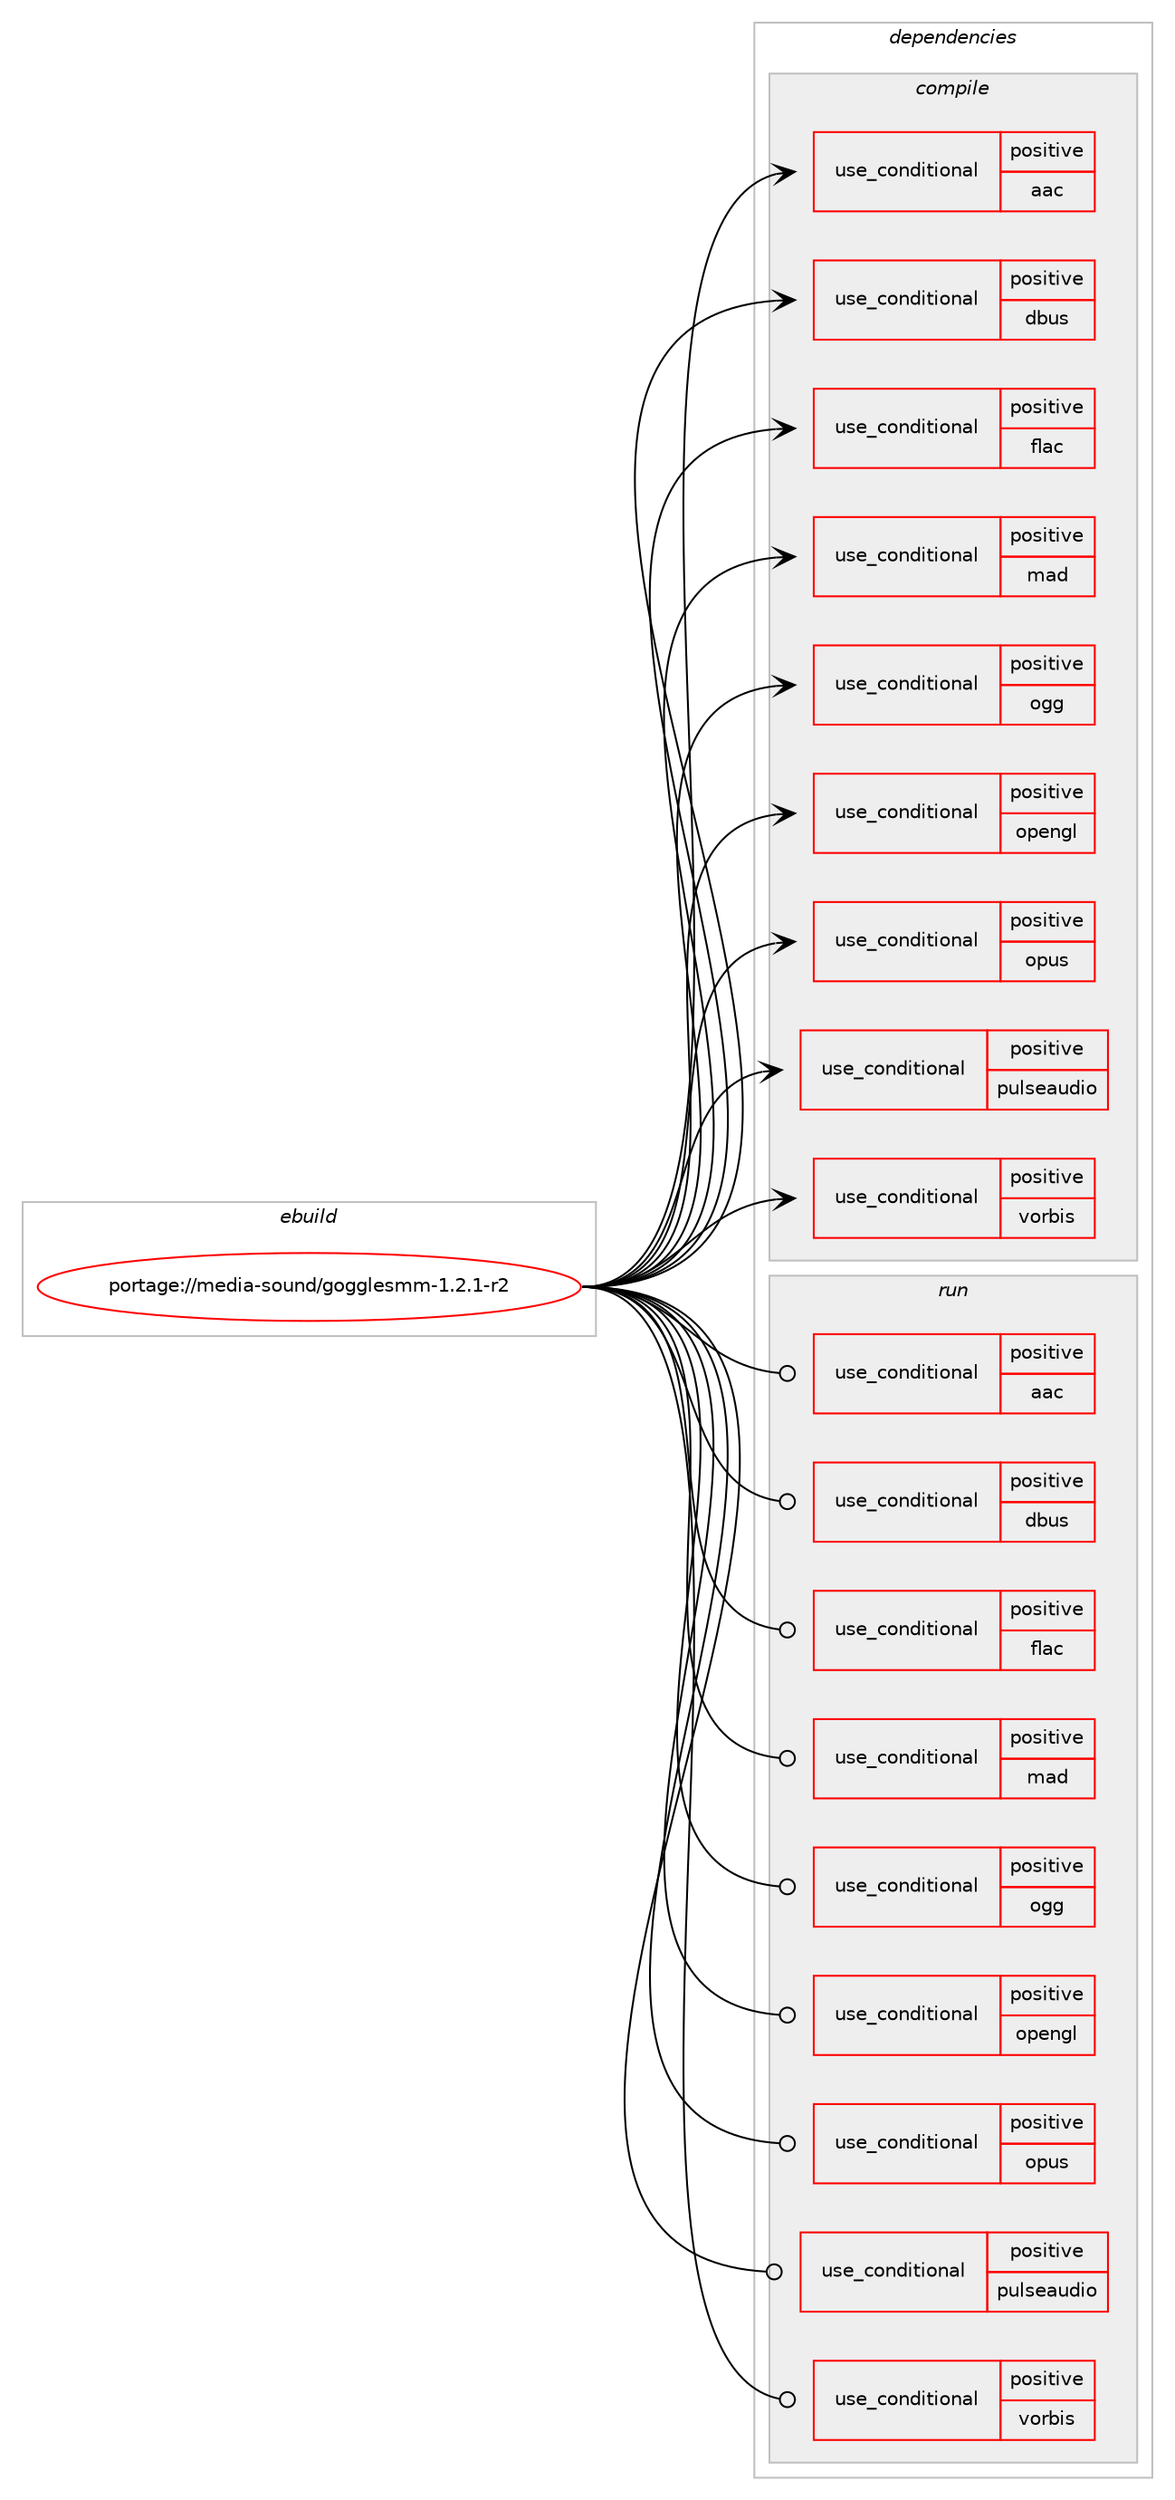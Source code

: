 digraph prolog {

# *************
# Graph options
# *************

newrank=true;
concentrate=true;
compound=true;
graph [rankdir=LR,fontname=Helvetica,fontsize=10,ranksep=1.5];#, ranksep=2.5, nodesep=0.2];
edge  [arrowhead=vee];
node  [fontname=Helvetica,fontsize=10];

# **********
# The ebuild
# **********

subgraph cluster_leftcol {
color=gray;
rank=same;
label=<<i>ebuild</i>>;
id [label="portage://media-sound/gogglesmm-1.2.1-r2", color=red, width=4, href="../media-sound/gogglesmm-1.2.1-r2.svg"];
}

# ****************
# The dependencies
# ****************

subgraph cluster_midcol {
color=gray;
label=<<i>dependencies</i>>;
subgraph cluster_compile {
fillcolor="#eeeeee";
style=filled;
label=<<i>compile</i>>;
subgraph cond77945 {
dependency163160 [label=<<TABLE BORDER="0" CELLBORDER="1" CELLSPACING="0" CELLPADDING="4"><TR><TD ROWSPAN="3" CELLPADDING="10">use_conditional</TD></TR><TR><TD>positive</TD></TR><TR><TD>aac</TD></TR></TABLE>>, shape=none, color=red];
# *** BEGIN UNKNOWN DEPENDENCY TYPE (TODO) ***
# dependency163160 -> package_dependency(portage://media-sound/gogglesmm-1.2.1-r2,install,no,media-libs,faad2,none,[,,],[],[])
# *** END UNKNOWN DEPENDENCY TYPE (TODO) ***

}
id:e -> dependency163160:w [weight=20,style="solid",arrowhead="vee"];
subgraph cond77946 {
dependency163161 [label=<<TABLE BORDER="0" CELLBORDER="1" CELLSPACING="0" CELLPADDING="4"><TR><TD ROWSPAN="3" CELLPADDING="10">use_conditional</TD></TR><TR><TD>positive</TD></TR><TR><TD>dbus</TD></TR></TABLE>>, shape=none, color=red];
# *** BEGIN UNKNOWN DEPENDENCY TYPE (TODO) ***
# dependency163161 -> package_dependency(portage://media-sound/gogglesmm-1.2.1-r2,install,no,sys-apps,dbus,none,[,,],[],[])
# *** END UNKNOWN DEPENDENCY TYPE (TODO) ***

}
id:e -> dependency163161:w [weight=20,style="solid",arrowhead="vee"];
subgraph cond77947 {
dependency163162 [label=<<TABLE BORDER="0" CELLBORDER="1" CELLSPACING="0" CELLPADDING="4"><TR><TD ROWSPAN="3" CELLPADDING="10">use_conditional</TD></TR><TR><TD>positive</TD></TR><TR><TD>flac</TD></TR></TABLE>>, shape=none, color=red];
# *** BEGIN UNKNOWN DEPENDENCY TYPE (TODO) ***
# dependency163162 -> package_dependency(portage://media-sound/gogglesmm-1.2.1-r2,install,no,media-libs,flac,none,[,,],any_same_slot,[])
# *** END UNKNOWN DEPENDENCY TYPE (TODO) ***

}
id:e -> dependency163162:w [weight=20,style="solid",arrowhead="vee"];
subgraph cond77948 {
dependency163163 [label=<<TABLE BORDER="0" CELLBORDER="1" CELLSPACING="0" CELLPADDING="4"><TR><TD ROWSPAN="3" CELLPADDING="10">use_conditional</TD></TR><TR><TD>positive</TD></TR><TR><TD>mad</TD></TR></TABLE>>, shape=none, color=red];
# *** BEGIN UNKNOWN DEPENDENCY TYPE (TODO) ***
# dependency163163 -> package_dependency(portage://media-sound/gogglesmm-1.2.1-r2,install,no,media-libs,libmad,none,[,,],[],[])
# *** END UNKNOWN DEPENDENCY TYPE (TODO) ***

}
id:e -> dependency163163:w [weight=20,style="solid",arrowhead="vee"];
subgraph cond77949 {
dependency163164 [label=<<TABLE BORDER="0" CELLBORDER="1" CELLSPACING="0" CELLPADDING="4"><TR><TD ROWSPAN="3" CELLPADDING="10">use_conditional</TD></TR><TR><TD>positive</TD></TR><TR><TD>ogg</TD></TR></TABLE>>, shape=none, color=red];
# *** BEGIN UNKNOWN DEPENDENCY TYPE (TODO) ***
# dependency163164 -> package_dependency(portage://media-sound/gogglesmm-1.2.1-r2,install,no,media-libs,libogg,none,[,,],[],[])
# *** END UNKNOWN DEPENDENCY TYPE (TODO) ***

}
id:e -> dependency163164:w [weight=20,style="solid",arrowhead="vee"];
subgraph cond77950 {
dependency163165 [label=<<TABLE BORDER="0" CELLBORDER="1" CELLSPACING="0" CELLPADDING="4"><TR><TD ROWSPAN="3" CELLPADDING="10">use_conditional</TD></TR><TR><TD>positive</TD></TR><TR><TD>opengl</TD></TR></TABLE>>, shape=none, color=red];
# *** BEGIN UNKNOWN DEPENDENCY TYPE (TODO) ***
# dependency163165 -> package_dependency(portage://media-sound/gogglesmm-1.2.1-r2,install,no,media-libs,libepoxy,none,[,,],[],[])
# *** END UNKNOWN DEPENDENCY TYPE (TODO) ***

# *** BEGIN UNKNOWN DEPENDENCY TYPE (TODO) ***
# dependency163165 -> package_dependency(portage://media-sound/gogglesmm-1.2.1-r2,install,no,virtual,glu,none,[,,],[],[])
# *** END UNKNOWN DEPENDENCY TYPE (TODO) ***

}
id:e -> dependency163165:w [weight=20,style="solid",arrowhead="vee"];
subgraph cond77951 {
dependency163166 [label=<<TABLE BORDER="0" CELLBORDER="1" CELLSPACING="0" CELLPADDING="4"><TR><TD ROWSPAN="3" CELLPADDING="10">use_conditional</TD></TR><TR><TD>positive</TD></TR><TR><TD>opus</TD></TR></TABLE>>, shape=none, color=red];
# *** BEGIN UNKNOWN DEPENDENCY TYPE (TODO) ***
# dependency163166 -> package_dependency(portage://media-sound/gogglesmm-1.2.1-r2,install,no,media-libs,opus,none,[,,],[],[])
# *** END UNKNOWN DEPENDENCY TYPE (TODO) ***

}
id:e -> dependency163166:w [weight=20,style="solid",arrowhead="vee"];
subgraph cond77952 {
dependency163167 [label=<<TABLE BORDER="0" CELLBORDER="1" CELLSPACING="0" CELLPADDING="4"><TR><TD ROWSPAN="3" CELLPADDING="10">use_conditional</TD></TR><TR><TD>positive</TD></TR><TR><TD>pulseaudio</TD></TR></TABLE>>, shape=none, color=red];
# *** BEGIN UNKNOWN DEPENDENCY TYPE (TODO) ***
# dependency163167 -> package_dependency(portage://media-sound/gogglesmm-1.2.1-r2,install,no,media-sound,pulseaudio,none,[,,],[],[])
# *** END UNKNOWN DEPENDENCY TYPE (TODO) ***

}
id:e -> dependency163167:w [weight=20,style="solid",arrowhead="vee"];
subgraph cond77953 {
dependency163168 [label=<<TABLE BORDER="0" CELLBORDER="1" CELLSPACING="0" CELLPADDING="4"><TR><TD ROWSPAN="3" CELLPADDING="10">use_conditional</TD></TR><TR><TD>positive</TD></TR><TR><TD>vorbis</TD></TR></TABLE>>, shape=none, color=red];
# *** BEGIN UNKNOWN DEPENDENCY TYPE (TODO) ***
# dependency163168 -> package_dependency(portage://media-sound/gogglesmm-1.2.1-r2,install,no,media-libs,libvorbis,none,[,,],[],[])
# *** END UNKNOWN DEPENDENCY TYPE (TODO) ***

}
id:e -> dependency163168:w [weight=20,style="solid",arrowhead="vee"];
# *** BEGIN UNKNOWN DEPENDENCY TYPE (TODO) ***
# id -> package_dependency(portage://media-sound/gogglesmm-1.2.1-r2,install,no,dev-build,cmake,none,[,,],[],[])
# *** END UNKNOWN DEPENDENCY TYPE (TODO) ***

# *** BEGIN UNKNOWN DEPENDENCY TYPE (TODO) ***
# id -> package_dependency(portage://media-sound/gogglesmm-1.2.1-r2,install,no,dev-db,sqlite,none,[,,],[],[])
# *** END UNKNOWN DEPENDENCY TYPE (TODO) ***

# *** BEGIN UNKNOWN DEPENDENCY TYPE (TODO) ***
# id -> package_dependency(portage://media-sound/gogglesmm-1.2.1-r2,install,no,dev-libs,expat,none,[,,],[],[])
# *** END UNKNOWN DEPENDENCY TYPE (TODO) ***

# *** BEGIN UNKNOWN DEPENDENCY TYPE (TODO) ***
# id -> package_dependency(portage://media-sound/gogglesmm-1.2.1-r2,install,no,dev-libs,libgcrypt,none,[,,],any_same_slot,[])
# *** END UNKNOWN DEPENDENCY TYPE (TODO) ***

# *** BEGIN UNKNOWN DEPENDENCY TYPE (TODO) ***
# id -> package_dependency(portage://media-sound/gogglesmm-1.2.1-r2,install,no,dev-util,desktop-file-utils,none,[,,],[],[])
# *** END UNKNOWN DEPENDENCY TYPE (TODO) ***

# *** BEGIN UNKNOWN DEPENDENCY TYPE (TODO) ***
# id -> package_dependency(portage://media-sound/gogglesmm-1.2.1-r2,install,no,media-libs,taglib,none,[,,],[],[])
# *** END UNKNOWN DEPENDENCY TYPE (TODO) ***

# *** BEGIN UNKNOWN DEPENDENCY TYPE (TODO) ***
# id -> package_dependency(portage://media-sound/gogglesmm-1.2.1-r2,install,no,x11-libs,fox,none,[,,],[slot(1.7)],[])
# *** END UNKNOWN DEPENDENCY TYPE (TODO) ***

# *** BEGIN UNKNOWN DEPENDENCY TYPE (TODO) ***
# id -> package_dependency(portage://media-sound/gogglesmm-1.2.1-r2,install,no,x11-libs,libICE,none,[,,],[],[])
# *** END UNKNOWN DEPENDENCY TYPE (TODO) ***

# *** BEGIN UNKNOWN DEPENDENCY TYPE (TODO) ***
# id -> package_dependency(portage://media-sound/gogglesmm-1.2.1-r2,install,no,x11-libs,libSM,none,[,,],[],[])
# *** END UNKNOWN DEPENDENCY TYPE (TODO) ***

# *** BEGIN UNKNOWN DEPENDENCY TYPE (TODO) ***
# id -> package_dependency(portage://media-sound/gogglesmm-1.2.1-r2,install,no,x11-misc,shared-mime-info,none,[,,],[],[])
# *** END UNKNOWN DEPENDENCY TYPE (TODO) ***

}
subgraph cluster_compileandrun {
fillcolor="#eeeeee";
style=filled;
label=<<i>compile and run</i>>;
}
subgraph cluster_run {
fillcolor="#eeeeee";
style=filled;
label=<<i>run</i>>;
subgraph cond77954 {
dependency163169 [label=<<TABLE BORDER="0" CELLBORDER="1" CELLSPACING="0" CELLPADDING="4"><TR><TD ROWSPAN="3" CELLPADDING="10">use_conditional</TD></TR><TR><TD>positive</TD></TR><TR><TD>aac</TD></TR></TABLE>>, shape=none, color=red];
# *** BEGIN UNKNOWN DEPENDENCY TYPE (TODO) ***
# dependency163169 -> package_dependency(portage://media-sound/gogglesmm-1.2.1-r2,run,no,media-libs,faad2,none,[,,],[],[])
# *** END UNKNOWN DEPENDENCY TYPE (TODO) ***

}
id:e -> dependency163169:w [weight=20,style="solid",arrowhead="odot"];
subgraph cond77955 {
dependency163170 [label=<<TABLE BORDER="0" CELLBORDER="1" CELLSPACING="0" CELLPADDING="4"><TR><TD ROWSPAN="3" CELLPADDING="10">use_conditional</TD></TR><TR><TD>positive</TD></TR><TR><TD>dbus</TD></TR></TABLE>>, shape=none, color=red];
# *** BEGIN UNKNOWN DEPENDENCY TYPE (TODO) ***
# dependency163170 -> package_dependency(portage://media-sound/gogglesmm-1.2.1-r2,run,no,sys-apps,dbus,none,[,,],[],[])
# *** END UNKNOWN DEPENDENCY TYPE (TODO) ***

}
id:e -> dependency163170:w [weight=20,style="solid",arrowhead="odot"];
subgraph cond77956 {
dependency163171 [label=<<TABLE BORDER="0" CELLBORDER="1" CELLSPACING="0" CELLPADDING="4"><TR><TD ROWSPAN="3" CELLPADDING="10">use_conditional</TD></TR><TR><TD>positive</TD></TR><TR><TD>flac</TD></TR></TABLE>>, shape=none, color=red];
# *** BEGIN UNKNOWN DEPENDENCY TYPE (TODO) ***
# dependency163171 -> package_dependency(portage://media-sound/gogglesmm-1.2.1-r2,run,no,media-libs,flac,none,[,,],any_same_slot,[])
# *** END UNKNOWN DEPENDENCY TYPE (TODO) ***

}
id:e -> dependency163171:w [weight=20,style="solid",arrowhead="odot"];
subgraph cond77957 {
dependency163172 [label=<<TABLE BORDER="0" CELLBORDER="1" CELLSPACING="0" CELLPADDING="4"><TR><TD ROWSPAN="3" CELLPADDING="10">use_conditional</TD></TR><TR><TD>positive</TD></TR><TR><TD>mad</TD></TR></TABLE>>, shape=none, color=red];
# *** BEGIN UNKNOWN DEPENDENCY TYPE (TODO) ***
# dependency163172 -> package_dependency(portage://media-sound/gogglesmm-1.2.1-r2,run,no,media-libs,libmad,none,[,,],[],[])
# *** END UNKNOWN DEPENDENCY TYPE (TODO) ***

}
id:e -> dependency163172:w [weight=20,style="solid",arrowhead="odot"];
subgraph cond77958 {
dependency163173 [label=<<TABLE BORDER="0" CELLBORDER="1" CELLSPACING="0" CELLPADDING="4"><TR><TD ROWSPAN="3" CELLPADDING="10">use_conditional</TD></TR><TR><TD>positive</TD></TR><TR><TD>ogg</TD></TR></TABLE>>, shape=none, color=red];
# *** BEGIN UNKNOWN DEPENDENCY TYPE (TODO) ***
# dependency163173 -> package_dependency(portage://media-sound/gogglesmm-1.2.1-r2,run,no,media-libs,libogg,none,[,,],[],[])
# *** END UNKNOWN DEPENDENCY TYPE (TODO) ***

}
id:e -> dependency163173:w [weight=20,style="solid",arrowhead="odot"];
subgraph cond77959 {
dependency163174 [label=<<TABLE BORDER="0" CELLBORDER="1" CELLSPACING="0" CELLPADDING="4"><TR><TD ROWSPAN="3" CELLPADDING="10">use_conditional</TD></TR><TR><TD>positive</TD></TR><TR><TD>opengl</TD></TR></TABLE>>, shape=none, color=red];
# *** BEGIN UNKNOWN DEPENDENCY TYPE (TODO) ***
# dependency163174 -> package_dependency(portage://media-sound/gogglesmm-1.2.1-r2,run,no,media-libs,libepoxy,none,[,,],[],[])
# *** END UNKNOWN DEPENDENCY TYPE (TODO) ***

# *** BEGIN UNKNOWN DEPENDENCY TYPE (TODO) ***
# dependency163174 -> package_dependency(portage://media-sound/gogglesmm-1.2.1-r2,run,no,virtual,glu,none,[,,],[],[])
# *** END UNKNOWN DEPENDENCY TYPE (TODO) ***

}
id:e -> dependency163174:w [weight=20,style="solid",arrowhead="odot"];
subgraph cond77960 {
dependency163175 [label=<<TABLE BORDER="0" CELLBORDER="1" CELLSPACING="0" CELLPADDING="4"><TR><TD ROWSPAN="3" CELLPADDING="10">use_conditional</TD></TR><TR><TD>positive</TD></TR><TR><TD>opus</TD></TR></TABLE>>, shape=none, color=red];
# *** BEGIN UNKNOWN DEPENDENCY TYPE (TODO) ***
# dependency163175 -> package_dependency(portage://media-sound/gogglesmm-1.2.1-r2,run,no,media-libs,opus,none,[,,],[],[])
# *** END UNKNOWN DEPENDENCY TYPE (TODO) ***

}
id:e -> dependency163175:w [weight=20,style="solid",arrowhead="odot"];
subgraph cond77961 {
dependency163176 [label=<<TABLE BORDER="0" CELLBORDER="1" CELLSPACING="0" CELLPADDING="4"><TR><TD ROWSPAN="3" CELLPADDING="10">use_conditional</TD></TR><TR><TD>positive</TD></TR><TR><TD>pulseaudio</TD></TR></TABLE>>, shape=none, color=red];
# *** BEGIN UNKNOWN DEPENDENCY TYPE (TODO) ***
# dependency163176 -> package_dependency(portage://media-sound/gogglesmm-1.2.1-r2,run,no,media-sound,pulseaudio,none,[,,],[],[])
# *** END UNKNOWN DEPENDENCY TYPE (TODO) ***

}
id:e -> dependency163176:w [weight=20,style="solid",arrowhead="odot"];
subgraph cond77962 {
dependency163177 [label=<<TABLE BORDER="0" CELLBORDER="1" CELLSPACING="0" CELLPADDING="4"><TR><TD ROWSPAN="3" CELLPADDING="10">use_conditional</TD></TR><TR><TD>positive</TD></TR><TR><TD>vorbis</TD></TR></TABLE>>, shape=none, color=red];
# *** BEGIN UNKNOWN DEPENDENCY TYPE (TODO) ***
# dependency163177 -> package_dependency(portage://media-sound/gogglesmm-1.2.1-r2,run,no,media-libs,libvorbis,none,[,,],[],[])
# *** END UNKNOWN DEPENDENCY TYPE (TODO) ***

}
id:e -> dependency163177:w [weight=20,style="solid",arrowhead="odot"];
# *** BEGIN UNKNOWN DEPENDENCY TYPE (TODO) ***
# id -> package_dependency(portage://media-sound/gogglesmm-1.2.1-r2,run,no,dev-db,sqlite,none,[,,],[],[])
# *** END UNKNOWN DEPENDENCY TYPE (TODO) ***

# *** BEGIN UNKNOWN DEPENDENCY TYPE (TODO) ***
# id -> package_dependency(portage://media-sound/gogglesmm-1.2.1-r2,run,no,dev-libs,expat,none,[,,],[],[])
# *** END UNKNOWN DEPENDENCY TYPE (TODO) ***

# *** BEGIN UNKNOWN DEPENDENCY TYPE (TODO) ***
# id -> package_dependency(portage://media-sound/gogglesmm-1.2.1-r2,run,no,dev-libs,libgcrypt,none,[,,],any_same_slot,[])
# *** END UNKNOWN DEPENDENCY TYPE (TODO) ***

# *** BEGIN UNKNOWN DEPENDENCY TYPE (TODO) ***
# id -> package_dependency(portage://media-sound/gogglesmm-1.2.1-r2,run,no,media-libs,taglib,none,[,,],[],[])
# *** END UNKNOWN DEPENDENCY TYPE (TODO) ***

# *** BEGIN UNKNOWN DEPENDENCY TYPE (TODO) ***
# id -> package_dependency(portage://media-sound/gogglesmm-1.2.1-r2,run,no,x11-libs,fox,none,[,,],[slot(1.7)],[])
# *** END UNKNOWN DEPENDENCY TYPE (TODO) ***

# *** BEGIN UNKNOWN DEPENDENCY TYPE (TODO) ***
# id -> package_dependency(portage://media-sound/gogglesmm-1.2.1-r2,run,no,x11-libs,libICE,none,[,,],[],[])
# *** END UNKNOWN DEPENDENCY TYPE (TODO) ***

# *** BEGIN UNKNOWN DEPENDENCY TYPE (TODO) ***
# id -> package_dependency(portage://media-sound/gogglesmm-1.2.1-r2,run,no,x11-libs,libSM,none,[,,],[],[])
# *** END UNKNOWN DEPENDENCY TYPE (TODO) ***

}
}

# **************
# The candidates
# **************

subgraph cluster_choices {
rank=same;
color=gray;
label=<<i>candidates</i>>;

}

}
